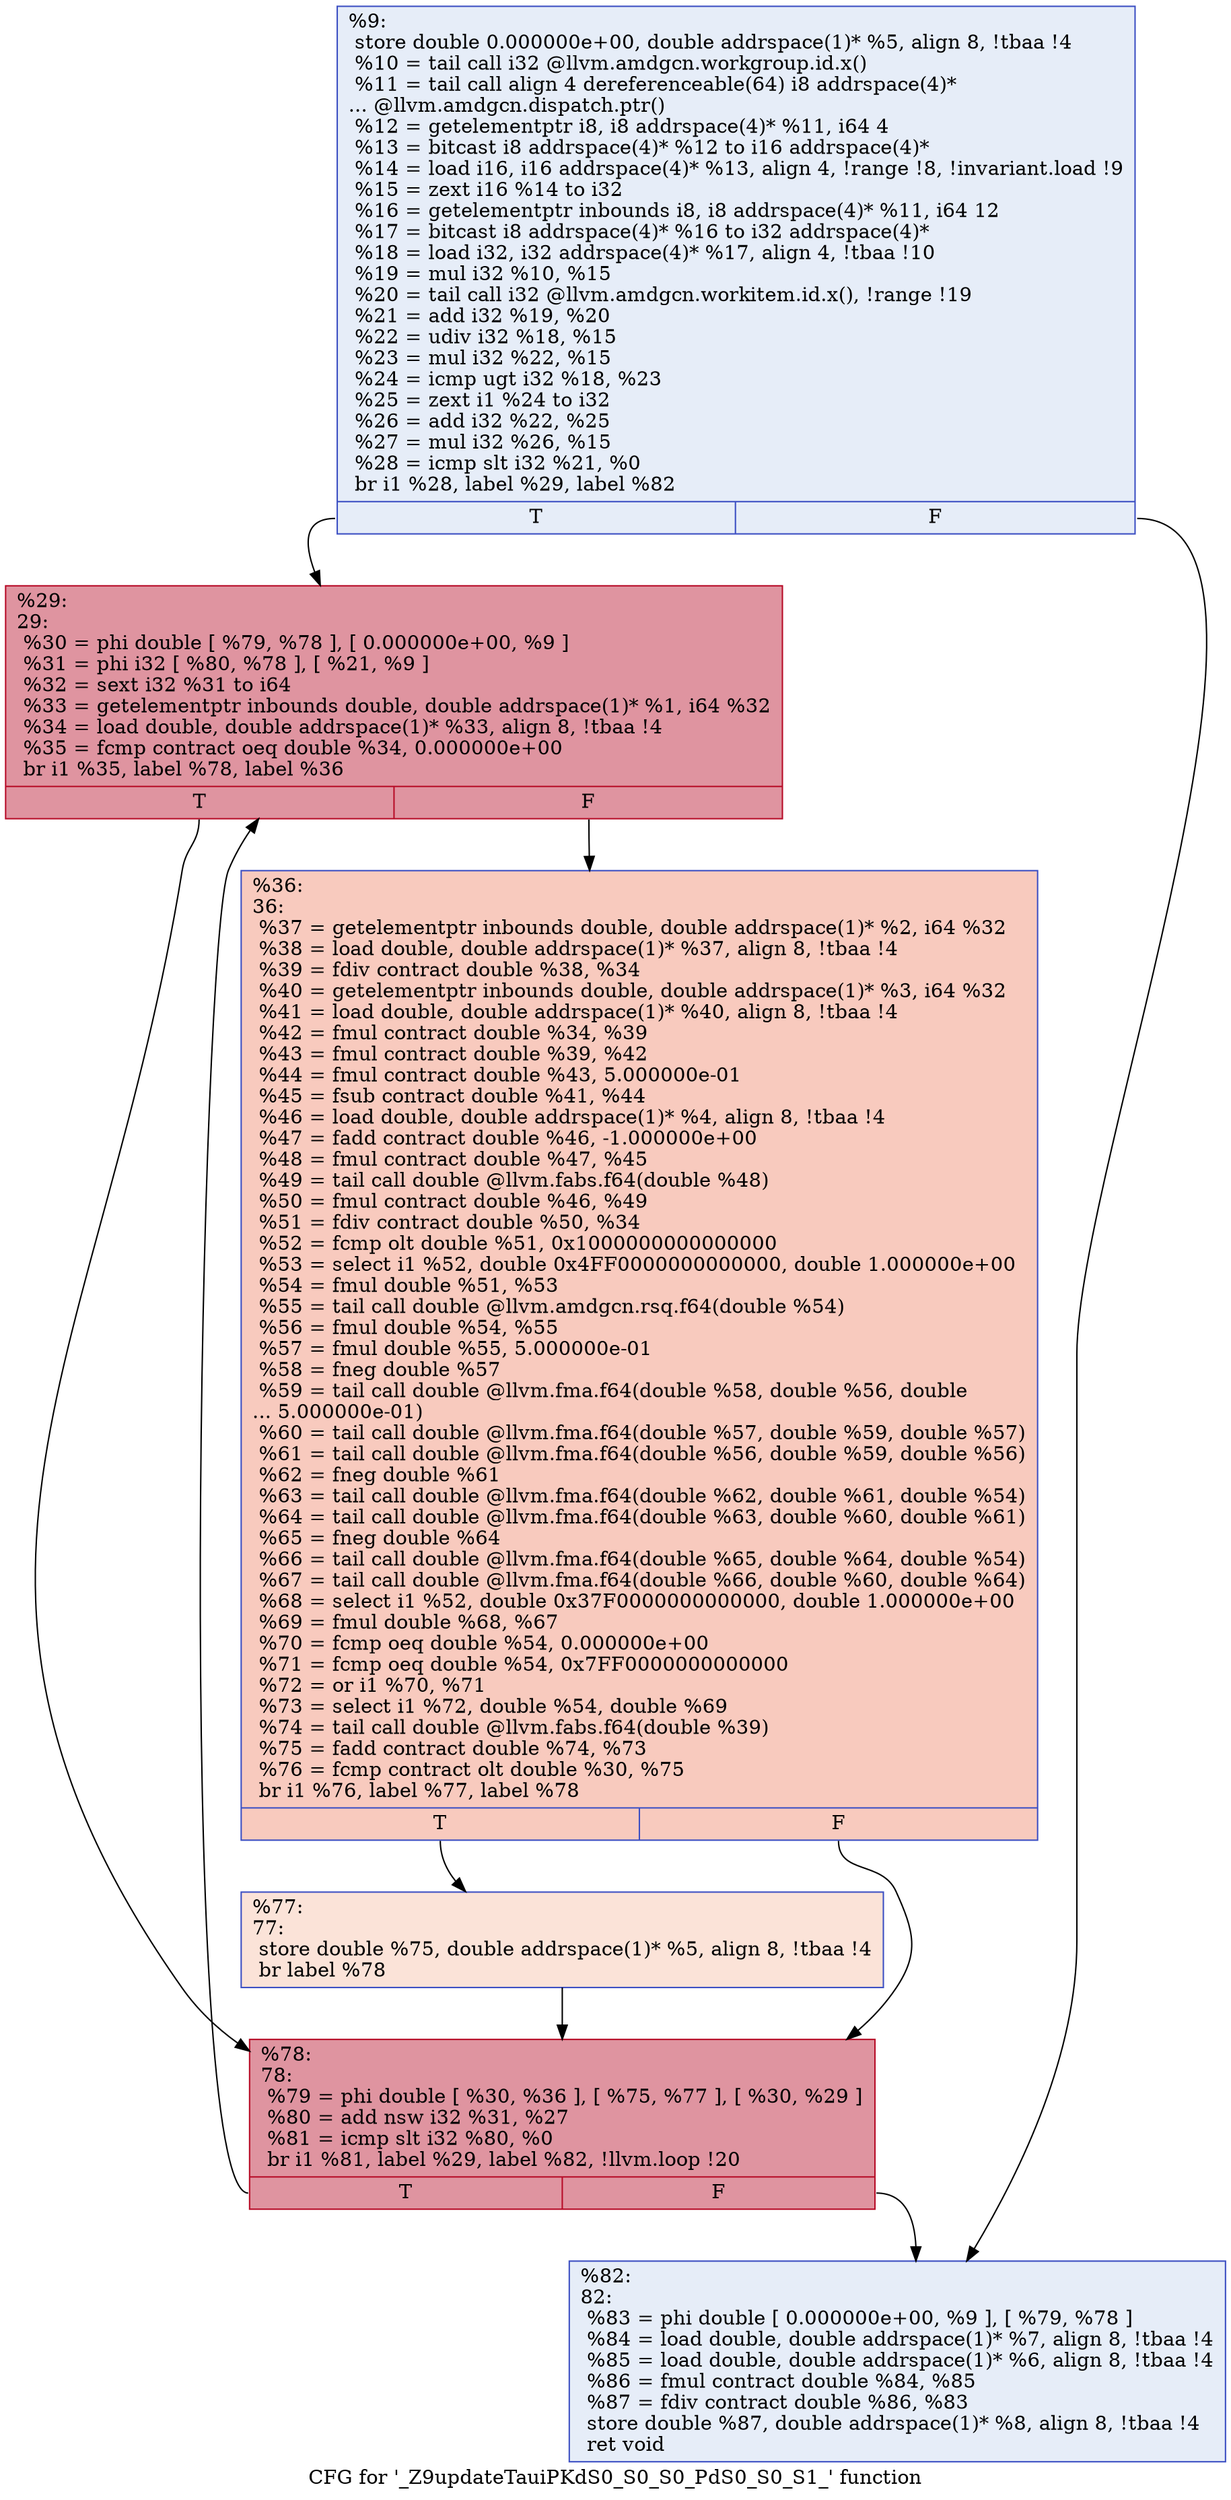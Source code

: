 digraph "CFG for '_Z9updateTauiPKdS0_S0_S0_PdS0_S0_S1_' function" {
	label="CFG for '_Z9updateTauiPKdS0_S0_S0_PdS0_S0_S1_' function";

	Node0x48577d0 [shape=record,color="#3d50c3ff", style=filled, fillcolor="#c7d7f070",label="{%9:\l  store double 0.000000e+00, double addrspace(1)* %5, align 8, !tbaa !4\l  %10 = tail call i32 @llvm.amdgcn.workgroup.id.x()\l  %11 = tail call align 4 dereferenceable(64) i8 addrspace(4)*\l... @llvm.amdgcn.dispatch.ptr()\l  %12 = getelementptr i8, i8 addrspace(4)* %11, i64 4\l  %13 = bitcast i8 addrspace(4)* %12 to i16 addrspace(4)*\l  %14 = load i16, i16 addrspace(4)* %13, align 4, !range !8, !invariant.load !9\l  %15 = zext i16 %14 to i32\l  %16 = getelementptr inbounds i8, i8 addrspace(4)* %11, i64 12\l  %17 = bitcast i8 addrspace(4)* %16 to i32 addrspace(4)*\l  %18 = load i32, i32 addrspace(4)* %17, align 4, !tbaa !10\l  %19 = mul i32 %10, %15\l  %20 = tail call i32 @llvm.amdgcn.workitem.id.x(), !range !19\l  %21 = add i32 %19, %20\l  %22 = udiv i32 %18, %15\l  %23 = mul i32 %22, %15\l  %24 = icmp ugt i32 %18, %23\l  %25 = zext i1 %24 to i32\l  %26 = add i32 %22, %25\l  %27 = mul i32 %26, %15\l  %28 = icmp slt i32 %21, %0\l  br i1 %28, label %29, label %82\l|{<s0>T|<s1>F}}"];
	Node0x48577d0:s0 -> Node0x485b4e0;
	Node0x48577d0:s1 -> Node0x485b570;
	Node0x485b4e0 [shape=record,color="#b70d28ff", style=filled, fillcolor="#b70d2870",label="{%29:\l29:                                               \l  %30 = phi double [ %79, %78 ], [ 0.000000e+00, %9 ]\l  %31 = phi i32 [ %80, %78 ], [ %21, %9 ]\l  %32 = sext i32 %31 to i64\l  %33 = getelementptr inbounds double, double addrspace(1)* %1, i64 %32\l  %34 = load double, double addrspace(1)* %33, align 8, !tbaa !4\l  %35 = fcmp contract oeq double %34, 0.000000e+00\l  br i1 %35, label %78, label %36\l|{<s0>T|<s1>F}}"];
	Node0x485b4e0:s0 -> Node0x485b6b0;
	Node0x485b4e0:s1 -> Node0x485c230;
	Node0x485c230 [shape=record,color="#3d50c3ff", style=filled, fillcolor="#ef886b70",label="{%36:\l36:                                               \l  %37 = getelementptr inbounds double, double addrspace(1)* %2, i64 %32\l  %38 = load double, double addrspace(1)* %37, align 8, !tbaa !4\l  %39 = fdiv contract double %38, %34\l  %40 = getelementptr inbounds double, double addrspace(1)* %3, i64 %32\l  %41 = load double, double addrspace(1)* %40, align 8, !tbaa !4\l  %42 = fmul contract double %34, %39\l  %43 = fmul contract double %39, %42\l  %44 = fmul contract double %43, 5.000000e-01\l  %45 = fsub contract double %41, %44\l  %46 = load double, double addrspace(1)* %4, align 8, !tbaa !4\l  %47 = fadd contract double %46, -1.000000e+00\l  %48 = fmul contract double %47, %45\l  %49 = tail call double @llvm.fabs.f64(double %48)\l  %50 = fmul contract double %46, %49\l  %51 = fdiv contract double %50, %34\l  %52 = fcmp olt double %51, 0x1000000000000000\l  %53 = select i1 %52, double 0x4FF0000000000000, double 1.000000e+00\l  %54 = fmul double %51, %53\l  %55 = tail call double @llvm.amdgcn.rsq.f64(double %54)\l  %56 = fmul double %54, %55\l  %57 = fmul double %55, 5.000000e-01\l  %58 = fneg double %57\l  %59 = tail call double @llvm.fma.f64(double %58, double %56, double\l... 5.000000e-01)\l  %60 = tail call double @llvm.fma.f64(double %57, double %59, double %57)\l  %61 = tail call double @llvm.fma.f64(double %56, double %59, double %56)\l  %62 = fneg double %61\l  %63 = tail call double @llvm.fma.f64(double %62, double %61, double %54)\l  %64 = tail call double @llvm.fma.f64(double %63, double %60, double %61)\l  %65 = fneg double %64\l  %66 = tail call double @llvm.fma.f64(double %65, double %64, double %54)\l  %67 = tail call double @llvm.fma.f64(double %66, double %60, double %64)\l  %68 = select i1 %52, double 0x37F0000000000000, double 1.000000e+00\l  %69 = fmul double %68, %67\l  %70 = fcmp oeq double %54, 0.000000e+00\l  %71 = fcmp oeq double %54, 0x7FF0000000000000\l  %72 = or i1 %70, %71\l  %73 = select i1 %72, double %54, double %69\l  %74 = tail call double @llvm.fabs.f64(double %39)\l  %75 = fadd contract double %74, %73\l  %76 = fcmp contract olt double %30, %75\l  br i1 %76, label %77, label %78\l|{<s0>T|<s1>F}}"];
	Node0x485c230:s0 -> Node0x485e6e0;
	Node0x485c230:s1 -> Node0x485b6b0;
	Node0x485e6e0 [shape=record,color="#3d50c3ff", style=filled, fillcolor="#f6bfa670",label="{%77:\l77:                                               \l  store double %75, double addrspace(1)* %5, align 8, !tbaa !4\l  br label %78\l}"];
	Node0x485e6e0 -> Node0x485b6b0;
	Node0x485b6b0 [shape=record,color="#b70d28ff", style=filled, fillcolor="#b70d2870",label="{%78:\l78:                                               \l  %79 = phi double [ %30, %36 ], [ %75, %77 ], [ %30, %29 ]\l  %80 = add nsw i32 %31, %27\l  %81 = icmp slt i32 %80, %0\l  br i1 %81, label %29, label %82, !llvm.loop !20\l|{<s0>T|<s1>F}}"];
	Node0x485b6b0:s0 -> Node0x485b4e0;
	Node0x485b6b0:s1 -> Node0x485b570;
	Node0x485b570 [shape=record,color="#3d50c3ff", style=filled, fillcolor="#c7d7f070",label="{%82:\l82:                                               \l  %83 = phi double [ 0.000000e+00, %9 ], [ %79, %78 ]\l  %84 = load double, double addrspace(1)* %7, align 8, !tbaa !4\l  %85 = load double, double addrspace(1)* %6, align 8, !tbaa !4\l  %86 = fmul contract double %84, %85\l  %87 = fdiv contract double %86, %83\l  store double %87, double addrspace(1)* %8, align 8, !tbaa !4\l  ret void\l}"];
}
